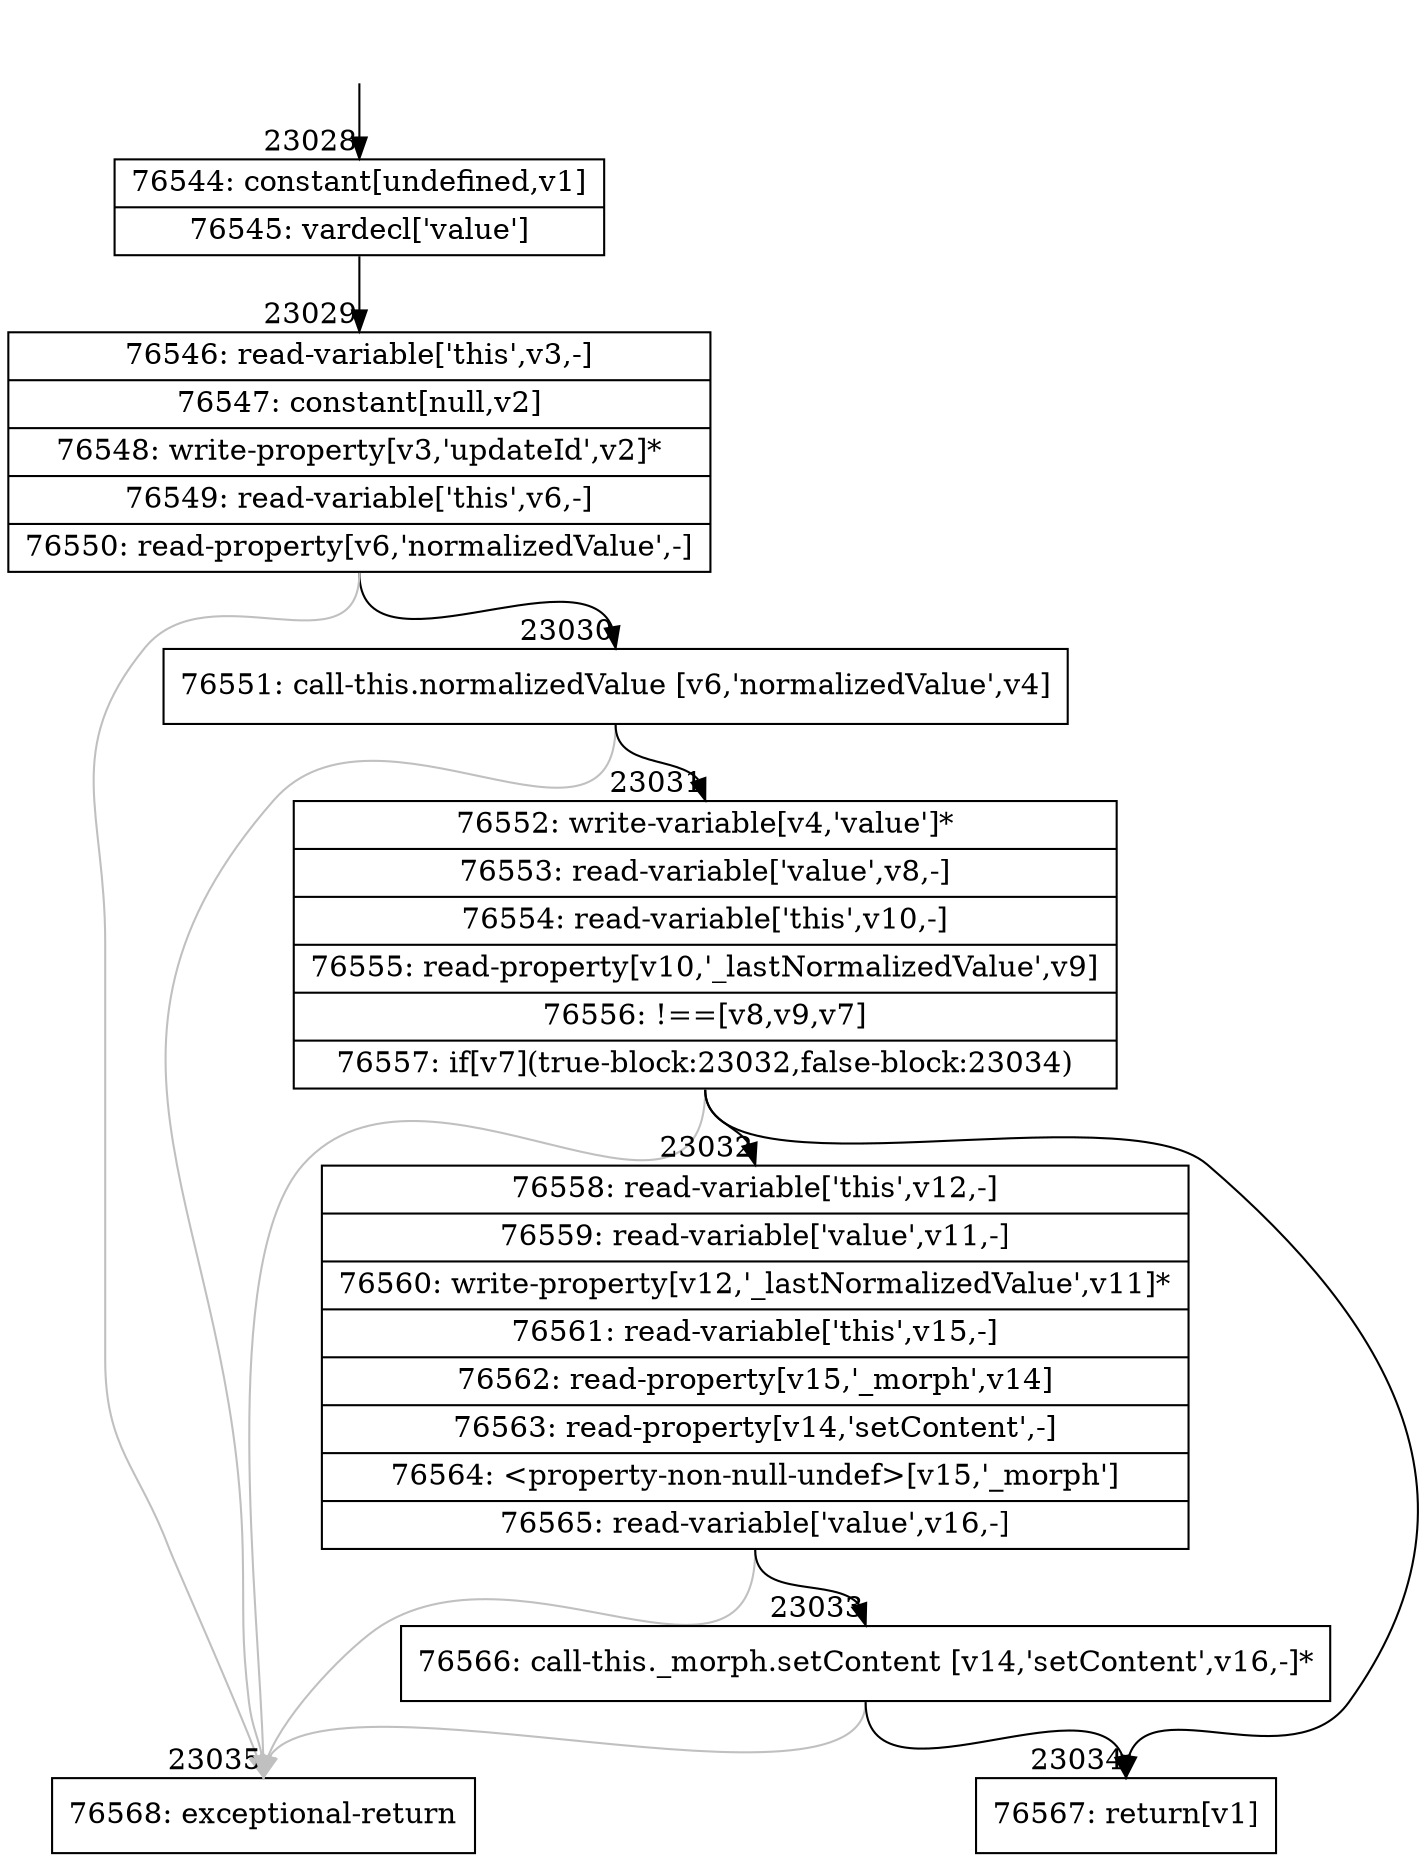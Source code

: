 digraph {
rankdir="TD"
BB_entry2001[shape=none,label=""];
BB_entry2001 -> BB23028 [tailport=s, headport=n, headlabel="    23028"]
BB23028 [shape=record label="{76544: constant[undefined,v1]|76545: vardecl['value']}" ] 
BB23028 -> BB23029 [tailport=s, headport=n, headlabel="      23029"]
BB23029 [shape=record label="{76546: read-variable['this',v3,-]|76547: constant[null,v2]|76548: write-property[v3,'updateId',v2]*|76549: read-variable['this',v6,-]|76550: read-property[v6,'normalizedValue',-]}" ] 
BB23029 -> BB23030 [tailport=s, headport=n, headlabel="      23030"]
BB23029 -> BB23035 [tailport=s, headport=n, color=gray, headlabel="      23035"]
BB23030 [shape=record label="{76551: call-this.normalizedValue [v6,'normalizedValue',v4]}" ] 
BB23030 -> BB23031 [tailport=s, headport=n, headlabel="      23031"]
BB23030 -> BB23035 [tailport=s, headport=n, color=gray]
BB23031 [shape=record label="{76552: write-variable[v4,'value']*|76553: read-variable['value',v8,-]|76554: read-variable['this',v10,-]|76555: read-property[v10,'_lastNormalizedValue',v9]|76556: !==[v8,v9,v7]|76557: if[v7](true-block:23032,false-block:23034)}" ] 
BB23031 -> BB23032 [tailport=s, headport=n, headlabel="      23032"]
BB23031 -> BB23034 [tailport=s, headport=n, headlabel="      23034"]
BB23031 -> BB23035 [tailport=s, headport=n, color=gray]
BB23032 [shape=record label="{76558: read-variable['this',v12,-]|76559: read-variable['value',v11,-]|76560: write-property[v12,'_lastNormalizedValue',v11]*|76561: read-variable['this',v15,-]|76562: read-property[v15,'_morph',v14]|76563: read-property[v14,'setContent',-]|76564: \<property-non-null-undef\>[v15,'_morph']|76565: read-variable['value',v16,-]}" ] 
BB23032 -> BB23033 [tailport=s, headport=n, headlabel="      23033"]
BB23032 -> BB23035 [tailport=s, headport=n, color=gray]
BB23033 [shape=record label="{76566: call-this._morph.setContent [v14,'setContent',v16,-]*}" ] 
BB23033 -> BB23034 [tailport=s, headport=n]
BB23033 -> BB23035 [tailport=s, headport=n, color=gray]
BB23034 [shape=record label="{76567: return[v1]}" ] 
BB23035 [shape=record label="{76568: exceptional-return}" ] 
//#$~ 43088
}
